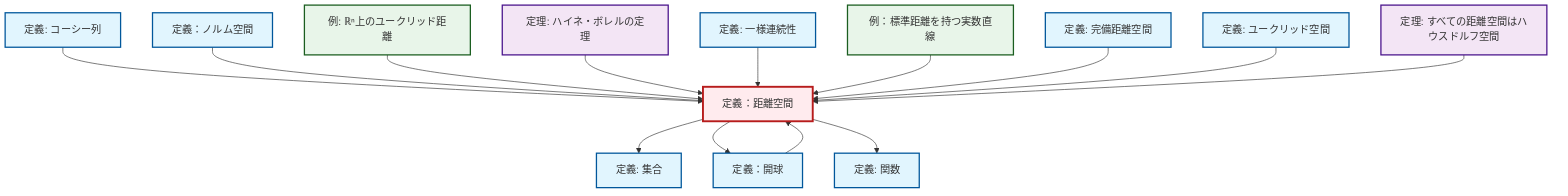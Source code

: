graph TD
    classDef definition fill:#e1f5fe,stroke:#01579b,stroke-width:2px
    classDef theorem fill:#f3e5f5,stroke:#4a148c,stroke-width:2px
    classDef axiom fill:#fff3e0,stroke:#e65100,stroke-width:2px
    classDef example fill:#e8f5e9,stroke:#1b5e20,stroke-width:2px
    classDef current fill:#ffebee,stroke:#b71c1c,stroke-width:3px
    ex-euclidean-metric["例: ℝⁿ上のユークリッド距離"]:::example
    thm-heine-borel["定理: ハイネ・ボレルの定理"]:::theorem
    def-function["定義: 関数"]:::definition
    thm-metric-hausdorff["定理: すべての距離空間はハウスドルフ空間"]:::theorem
    def-set["定義: 集合"]:::definition
    def-open-ball["定義：開球"]:::definition
    def-cauchy-sequence["定義: コーシー列"]:::definition
    def-complete-metric-space["定義: 完備距離空間"]:::definition
    def-metric-space["定義：距離空間"]:::definition
    ex-real-line-metric["例：標準距離を持つ実数直線"]:::example
    def-uniform-continuity["定義: 一様連続性"]:::definition
    def-euclidean-space["定義: ユークリッド空間"]:::definition
    def-normed-vector-space["定義：ノルム空間"]:::definition
    def-cauchy-sequence --> def-metric-space
    def-normed-vector-space --> def-metric-space
    ex-euclidean-metric --> def-metric-space
    thm-heine-borel --> def-metric-space
    def-uniform-continuity --> def-metric-space
    def-metric-space --> def-set
    ex-real-line-metric --> def-metric-space
    def-open-ball --> def-metric-space
    def-complete-metric-space --> def-metric-space
    def-euclidean-space --> def-metric-space
    def-metric-space --> def-open-ball
    def-metric-space --> def-function
    thm-metric-hausdorff --> def-metric-space
    class def-metric-space current